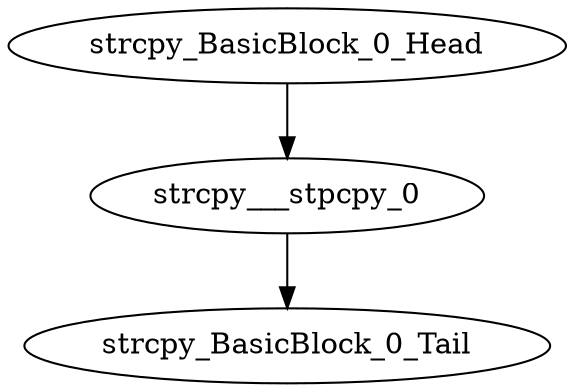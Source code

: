 digraph G {
    "strcpy___stpcpy_0" -> "strcpy_BasicBlock_0_Tail"
    "strcpy_BasicBlock_0_Head" -> "strcpy___stpcpy_0"
}
